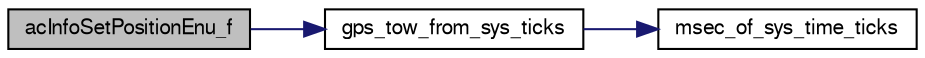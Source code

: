digraph "acInfoSetPositionEnu_f"
{
  edge [fontname="FreeSans",fontsize="10",labelfontname="FreeSans",labelfontsize="10"];
  node [fontname="FreeSans",fontsize="10",shape=record];
  rankdir="LR";
  Node1 [label="acInfoSetPositionEnu_f",height=0.2,width=0.4,color="black", fillcolor="grey75", style="filled", fontcolor="black"];
  Node1 -> Node2 [color="midnightblue",fontsize="10",style="solid",fontname="FreeSans"];
  Node2 [label="gps_tow_from_sys_ticks",height=0.2,width=0.4,color="black", fillcolor="white", style="filled",URL="$gps_8c.html#ad68ada7274989a4c9f08bc06d74ee5bd",tooltip="Convert time in sys_time ticks to GPS time of week. "];
  Node2 -> Node3 [color="midnightblue",fontsize="10",style="solid",fontname="FreeSans"];
  Node3 [label="msec_of_sys_time_ticks",height=0.2,width=0.4,color="black", fillcolor="white", style="filled",URL="$sys__time_8h.html#ab67b78f01783839deb76623ff83981dd"];
}
